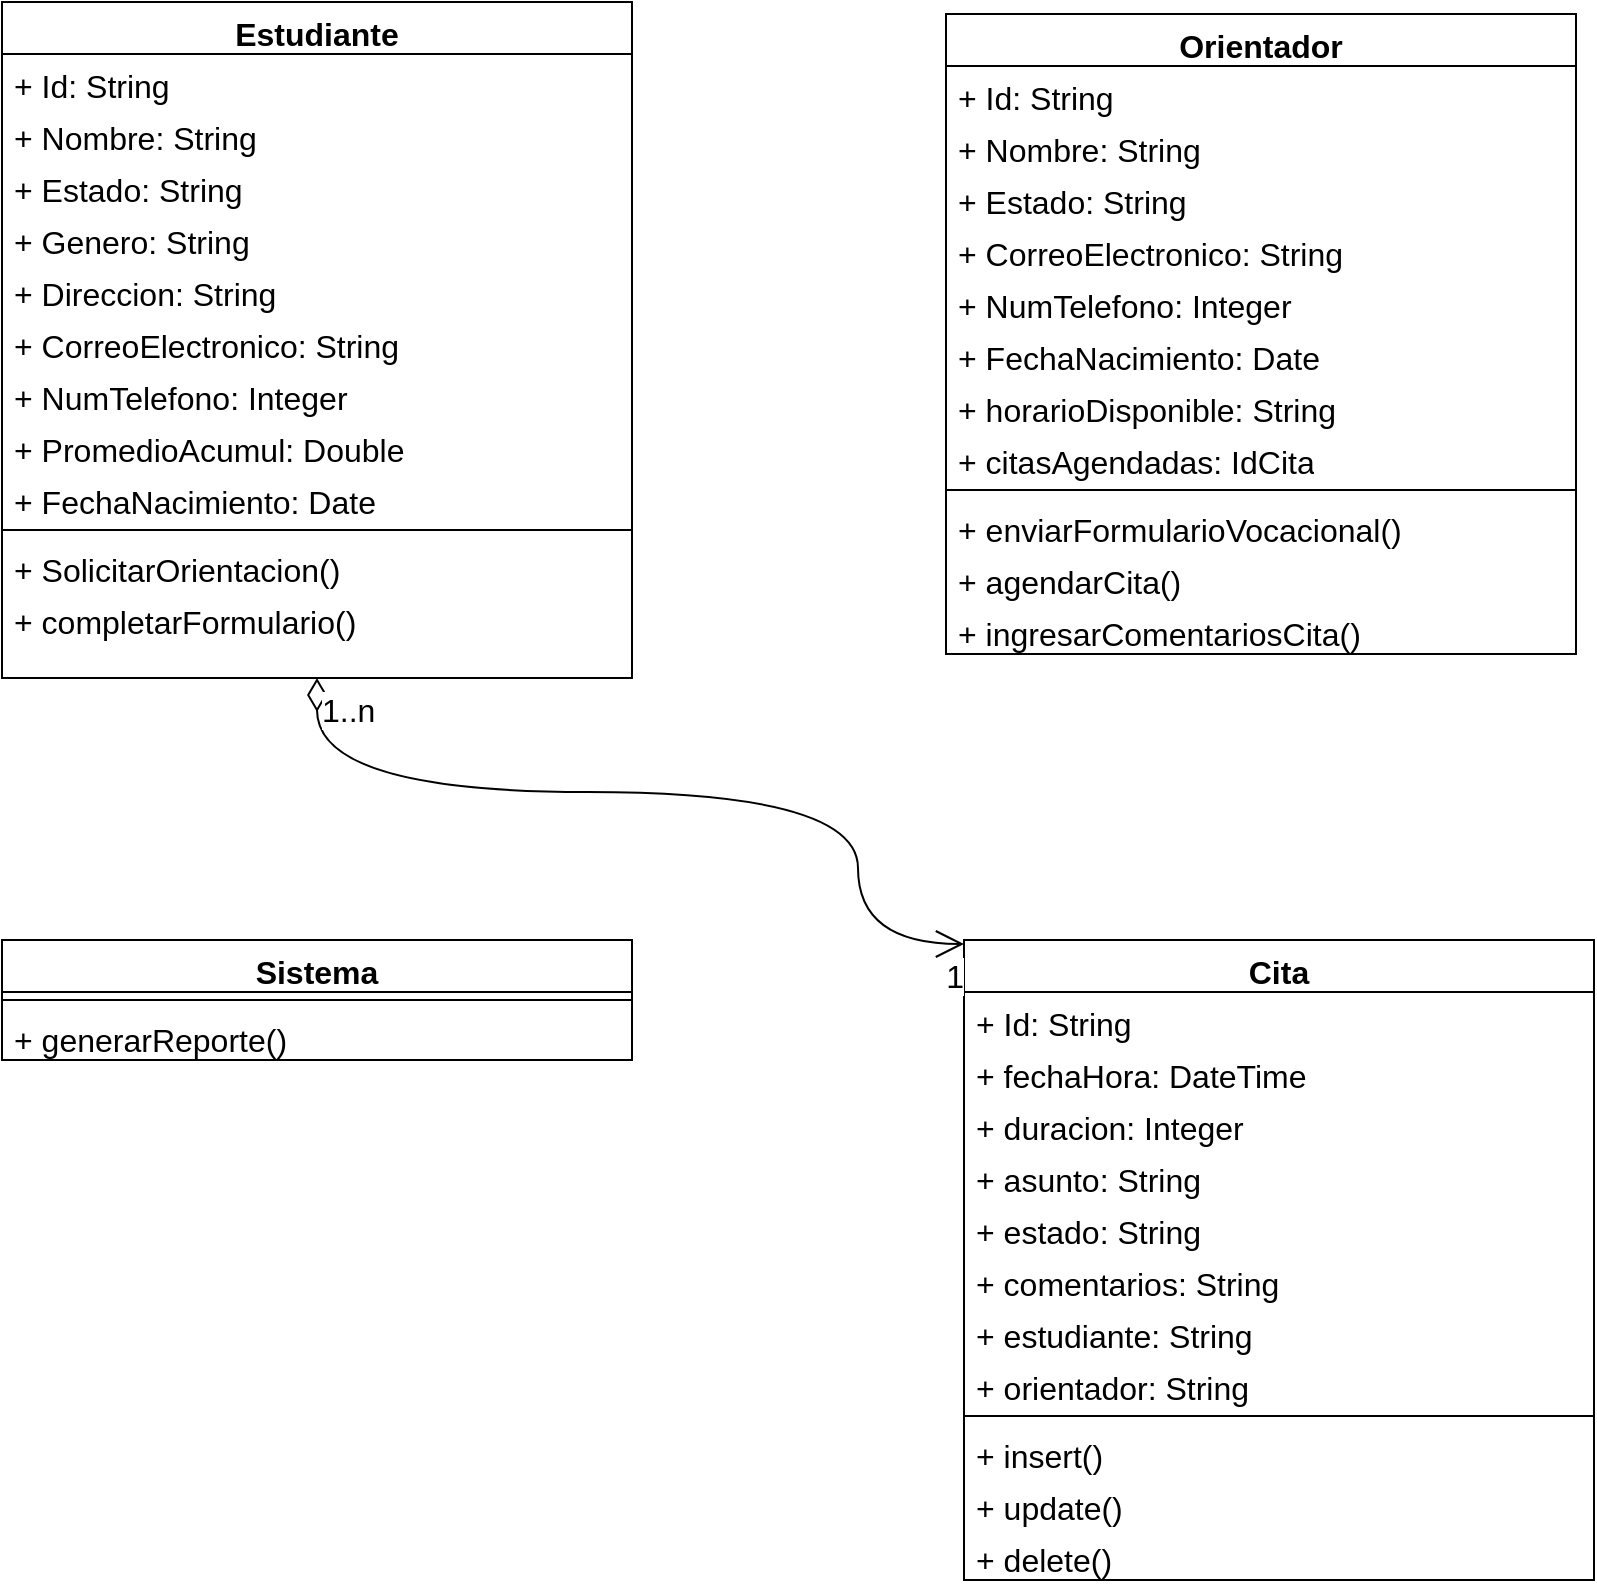 <mxfile version="21.3.6" type="device">
  <diagram name="Página-1" id="3j4W_oG8lDa0zycn2LDr">
    <mxGraphModel dx="929" dy="1469" grid="0" gridSize="10" guides="1" tooltips="1" connect="1" arrows="1" fold="1" page="0" pageScale="1" pageWidth="827" pageHeight="1169" math="0" shadow="0">
      <root>
        <mxCell id="0" />
        <mxCell id="1" parent="0" />
        <mxCell id="edPVDXVWWwwk5Bqhe34E-1" value="Estudiante" style="swimlane;fontStyle=1;align=center;verticalAlign=top;childLayout=stackLayout;horizontal=1;startSize=26;horizontalStack=0;resizeParent=1;resizeParentMax=0;resizeLast=0;collapsible=1;marginBottom=0;whiteSpace=wrap;html=1;fontSize=16;" vertex="1" parent="1">
          <mxGeometry x="6" y="-102" width="315" height="338" as="geometry" />
        </mxCell>
        <mxCell id="edPVDXVWWwwk5Bqhe34E-2" value="+ Id: String" style="text;strokeColor=none;fillColor=none;align=left;verticalAlign=top;spacingLeft=4;spacingRight=4;overflow=hidden;rotatable=0;points=[[0,0.5],[1,0.5]];portConstraint=eastwest;whiteSpace=wrap;html=1;fontSize=16;" vertex="1" parent="edPVDXVWWwwk5Bqhe34E-1">
          <mxGeometry y="26" width="315" height="26" as="geometry" />
        </mxCell>
        <mxCell id="edPVDXVWWwwk5Bqhe34E-6" value="+ Nombre: String" style="text;strokeColor=none;fillColor=none;align=left;verticalAlign=top;spacingLeft=4;spacingRight=4;overflow=hidden;rotatable=0;points=[[0,0.5],[1,0.5]];portConstraint=eastwest;whiteSpace=wrap;html=1;fontSize=16;" vertex="1" parent="edPVDXVWWwwk5Bqhe34E-1">
          <mxGeometry y="52" width="315" height="26" as="geometry" />
        </mxCell>
        <mxCell id="edPVDXVWWwwk5Bqhe34E-7" value="+ Estado: String" style="text;strokeColor=none;fillColor=none;align=left;verticalAlign=top;spacingLeft=4;spacingRight=4;overflow=hidden;rotatable=0;points=[[0,0.5],[1,0.5]];portConstraint=eastwest;whiteSpace=wrap;html=1;fontSize=16;" vertex="1" parent="edPVDXVWWwwk5Bqhe34E-1">
          <mxGeometry y="78" width="315" height="26" as="geometry" />
        </mxCell>
        <mxCell id="edPVDXVWWwwk5Bqhe34E-8" value="+ Genero: String" style="text;strokeColor=none;fillColor=none;align=left;verticalAlign=top;spacingLeft=4;spacingRight=4;overflow=hidden;rotatable=0;points=[[0,0.5],[1,0.5]];portConstraint=eastwest;whiteSpace=wrap;html=1;fontSize=16;" vertex="1" parent="edPVDXVWWwwk5Bqhe34E-1">
          <mxGeometry y="104" width="315" height="26" as="geometry" />
        </mxCell>
        <mxCell id="edPVDXVWWwwk5Bqhe34E-9" value="+ Direccion: String" style="text;strokeColor=none;fillColor=none;align=left;verticalAlign=top;spacingLeft=4;spacingRight=4;overflow=hidden;rotatable=0;points=[[0,0.5],[1,0.5]];portConstraint=eastwest;whiteSpace=wrap;html=1;fontSize=16;" vertex="1" parent="edPVDXVWWwwk5Bqhe34E-1">
          <mxGeometry y="130" width="315" height="26" as="geometry" />
        </mxCell>
        <mxCell id="edPVDXVWWwwk5Bqhe34E-10" value="+ CorreoElectronico: String" style="text;strokeColor=none;fillColor=none;align=left;verticalAlign=top;spacingLeft=4;spacingRight=4;overflow=hidden;rotatable=0;points=[[0,0.5],[1,0.5]];portConstraint=eastwest;whiteSpace=wrap;html=1;fontSize=16;" vertex="1" parent="edPVDXVWWwwk5Bqhe34E-1">
          <mxGeometry y="156" width="315" height="26" as="geometry" />
        </mxCell>
        <mxCell id="edPVDXVWWwwk5Bqhe34E-11" value="+ NumTelefono: Integer" style="text;strokeColor=none;fillColor=none;align=left;verticalAlign=top;spacingLeft=4;spacingRight=4;overflow=hidden;rotatable=0;points=[[0,0.5],[1,0.5]];portConstraint=eastwest;whiteSpace=wrap;html=1;fontSize=16;" vertex="1" parent="edPVDXVWWwwk5Bqhe34E-1">
          <mxGeometry y="182" width="315" height="26" as="geometry" />
        </mxCell>
        <mxCell id="edPVDXVWWwwk5Bqhe34E-12" value="+ PromedioAcumul: Double" style="text;strokeColor=none;fillColor=none;align=left;verticalAlign=top;spacingLeft=4;spacingRight=4;overflow=hidden;rotatable=0;points=[[0,0.5],[1,0.5]];portConstraint=eastwest;whiteSpace=wrap;html=1;fontSize=16;" vertex="1" parent="edPVDXVWWwwk5Bqhe34E-1">
          <mxGeometry y="208" width="315" height="26" as="geometry" />
        </mxCell>
        <mxCell id="edPVDXVWWwwk5Bqhe34E-13" value="+ FechaNacimiento: Date" style="text;strokeColor=none;fillColor=none;align=left;verticalAlign=top;spacingLeft=4;spacingRight=4;overflow=hidden;rotatable=0;points=[[0,0.5],[1,0.5]];portConstraint=eastwest;whiteSpace=wrap;html=1;fontSize=16;" vertex="1" parent="edPVDXVWWwwk5Bqhe34E-1">
          <mxGeometry y="234" width="315" height="26" as="geometry" />
        </mxCell>
        <mxCell id="edPVDXVWWwwk5Bqhe34E-3" value="" style="line;strokeWidth=1;fillColor=none;align=left;verticalAlign=middle;spacingTop=-1;spacingLeft=3;spacingRight=3;rotatable=0;labelPosition=right;points=[];portConstraint=eastwest;strokeColor=inherit;fontSize=16;" vertex="1" parent="edPVDXVWWwwk5Bqhe34E-1">
          <mxGeometry y="260" width="315" height="8" as="geometry" />
        </mxCell>
        <mxCell id="edPVDXVWWwwk5Bqhe34E-4" value="+ SolicitarOrientacion()" style="text;strokeColor=none;fillColor=none;align=left;verticalAlign=top;spacingLeft=4;spacingRight=4;overflow=hidden;rotatable=0;points=[[0,0.5],[1,0.5]];portConstraint=eastwest;whiteSpace=wrap;html=1;fontSize=16;" vertex="1" parent="edPVDXVWWwwk5Bqhe34E-1">
          <mxGeometry y="268" width="315" height="26" as="geometry" />
        </mxCell>
        <mxCell id="edPVDXVWWwwk5Bqhe34E-15" value="+ completarFormulario()" style="text;strokeColor=none;fillColor=none;align=left;verticalAlign=top;spacingLeft=4;spacingRight=4;overflow=hidden;rotatable=0;points=[[0,0.5],[1,0.5]];portConstraint=eastwest;whiteSpace=wrap;html=1;fontSize=16;" vertex="1" parent="edPVDXVWWwwk5Bqhe34E-1">
          <mxGeometry y="294" width="315" height="44" as="geometry" />
        </mxCell>
        <mxCell id="edPVDXVWWwwk5Bqhe34E-18" value="Orientador" style="swimlane;fontStyle=1;align=center;verticalAlign=top;childLayout=stackLayout;horizontal=1;startSize=26;horizontalStack=0;resizeParent=1;resizeParentMax=0;resizeLast=0;collapsible=1;marginBottom=0;whiteSpace=wrap;html=1;fontSize=16;" vertex="1" parent="1">
          <mxGeometry x="478" y="-96" width="315" height="320" as="geometry" />
        </mxCell>
        <mxCell id="edPVDXVWWwwk5Bqhe34E-19" value="+ Id: String" style="text;strokeColor=none;fillColor=none;align=left;verticalAlign=top;spacingLeft=4;spacingRight=4;overflow=hidden;rotatable=0;points=[[0,0.5],[1,0.5]];portConstraint=eastwest;whiteSpace=wrap;html=1;fontSize=16;" vertex="1" parent="edPVDXVWWwwk5Bqhe34E-18">
          <mxGeometry y="26" width="315" height="26" as="geometry" />
        </mxCell>
        <mxCell id="edPVDXVWWwwk5Bqhe34E-20" value="+ Nombre: String" style="text;strokeColor=none;fillColor=none;align=left;verticalAlign=top;spacingLeft=4;spacingRight=4;overflow=hidden;rotatable=0;points=[[0,0.5],[1,0.5]];portConstraint=eastwest;whiteSpace=wrap;html=1;fontSize=16;" vertex="1" parent="edPVDXVWWwwk5Bqhe34E-18">
          <mxGeometry y="52" width="315" height="26" as="geometry" />
        </mxCell>
        <mxCell id="edPVDXVWWwwk5Bqhe34E-21" value="+ Estado: String" style="text;strokeColor=none;fillColor=none;align=left;verticalAlign=top;spacingLeft=4;spacingRight=4;overflow=hidden;rotatable=0;points=[[0,0.5],[1,0.5]];portConstraint=eastwest;whiteSpace=wrap;html=1;fontSize=16;" vertex="1" parent="edPVDXVWWwwk5Bqhe34E-18">
          <mxGeometry y="78" width="315" height="26" as="geometry" />
        </mxCell>
        <mxCell id="edPVDXVWWwwk5Bqhe34E-24" value="+ CorreoElectronico: String" style="text;strokeColor=none;fillColor=none;align=left;verticalAlign=top;spacingLeft=4;spacingRight=4;overflow=hidden;rotatable=0;points=[[0,0.5],[1,0.5]];portConstraint=eastwest;whiteSpace=wrap;html=1;fontSize=16;" vertex="1" parent="edPVDXVWWwwk5Bqhe34E-18">
          <mxGeometry y="104" width="315" height="26" as="geometry" />
        </mxCell>
        <mxCell id="edPVDXVWWwwk5Bqhe34E-25" value="+ NumTelefono: Integer" style="text;strokeColor=none;fillColor=none;align=left;verticalAlign=top;spacingLeft=4;spacingRight=4;overflow=hidden;rotatable=0;points=[[0,0.5],[1,0.5]];portConstraint=eastwest;whiteSpace=wrap;html=1;fontSize=16;" vertex="1" parent="edPVDXVWWwwk5Bqhe34E-18">
          <mxGeometry y="130" width="315" height="26" as="geometry" />
        </mxCell>
        <mxCell id="edPVDXVWWwwk5Bqhe34E-27" value="+ FechaNacimiento: Date" style="text;strokeColor=none;fillColor=none;align=left;verticalAlign=top;spacingLeft=4;spacingRight=4;overflow=hidden;rotatable=0;points=[[0,0.5],[1,0.5]];portConstraint=eastwest;whiteSpace=wrap;html=1;fontSize=16;" vertex="1" parent="edPVDXVWWwwk5Bqhe34E-18">
          <mxGeometry y="156" width="315" height="26" as="geometry" />
        </mxCell>
        <mxCell id="edPVDXVWWwwk5Bqhe34E-32" value="+ horarioDisponible: String" style="text;strokeColor=none;fillColor=none;align=left;verticalAlign=top;spacingLeft=4;spacingRight=4;overflow=hidden;rotatable=0;points=[[0,0.5],[1,0.5]];portConstraint=eastwest;whiteSpace=wrap;html=1;fontSize=16;" vertex="1" parent="edPVDXVWWwwk5Bqhe34E-18">
          <mxGeometry y="182" width="315" height="26" as="geometry" />
        </mxCell>
        <mxCell id="edPVDXVWWwwk5Bqhe34E-33" value="+ citasAgendadas: IdCita" style="text;strokeColor=none;fillColor=none;align=left;verticalAlign=top;spacingLeft=4;spacingRight=4;overflow=hidden;rotatable=0;points=[[0,0.5],[1,0.5]];portConstraint=eastwest;whiteSpace=wrap;html=1;fontSize=16;" vertex="1" parent="edPVDXVWWwwk5Bqhe34E-18">
          <mxGeometry y="208" width="315" height="26" as="geometry" />
        </mxCell>
        <mxCell id="edPVDXVWWwwk5Bqhe34E-28" value="" style="line;strokeWidth=1;fillColor=none;align=left;verticalAlign=middle;spacingTop=-1;spacingLeft=3;spacingRight=3;rotatable=0;labelPosition=right;points=[];portConstraint=eastwest;strokeColor=inherit;fontSize=16;" vertex="1" parent="edPVDXVWWwwk5Bqhe34E-18">
          <mxGeometry y="234" width="315" height="8" as="geometry" />
        </mxCell>
        <mxCell id="edPVDXVWWwwk5Bqhe34E-29" value="+ enviarFormularioVocacional()" style="text;strokeColor=none;fillColor=none;align=left;verticalAlign=top;spacingLeft=4;spacingRight=4;overflow=hidden;rotatable=0;points=[[0,0.5],[1,0.5]];portConstraint=eastwest;whiteSpace=wrap;html=1;fontSize=16;" vertex="1" parent="edPVDXVWWwwk5Bqhe34E-18">
          <mxGeometry y="242" width="315" height="26" as="geometry" />
        </mxCell>
        <mxCell id="edPVDXVWWwwk5Bqhe34E-30" value="+ agendarCita()" style="text;strokeColor=none;fillColor=none;align=left;verticalAlign=top;spacingLeft=4;spacingRight=4;overflow=hidden;rotatable=0;points=[[0,0.5],[1,0.5]];portConstraint=eastwest;whiteSpace=wrap;html=1;fontSize=16;" vertex="1" parent="edPVDXVWWwwk5Bqhe34E-18">
          <mxGeometry y="268" width="315" height="26" as="geometry" />
        </mxCell>
        <mxCell id="edPVDXVWWwwk5Bqhe34E-31" value="+ ingresarComentariosCita()" style="text;strokeColor=none;fillColor=none;align=left;verticalAlign=top;spacingLeft=4;spacingRight=4;overflow=hidden;rotatable=0;points=[[0,0.5],[1,0.5]];portConstraint=eastwest;whiteSpace=wrap;html=1;fontSize=16;" vertex="1" parent="edPVDXVWWwwk5Bqhe34E-18">
          <mxGeometry y="294" width="315" height="26" as="geometry" />
        </mxCell>
        <mxCell id="edPVDXVWWwwk5Bqhe34E-34" value="Cita" style="swimlane;fontStyle=1;align=center;verticalAlign=top;childLayout=stackLayout;horizontal=1;startSize=26;horizontalStack=0;resizeParent=1;resizeParentMax=0;resizeLast=0;collapsible=1;marginBottom=0;whiteSpace=wrap;html=1;fontSize=16;" vertex="1" parent="1">
          <mxGeometry x="487" y="367" width="315" height="320" as="geometry" />
        </mxCell>
        <mxCell id="edPVDXVWWwwk5Bqhe34E-35" value="+ Id: String" style="text;strokeColor=none;fillColor=none;align=left;verticalAlign=top;spacingLeft=4;spacingRight=4;overflow=hidden;rotatable=0;points=[[0,0.5],[1,0.5]];portConstraint=eastwest;whiteSpace=wrap;html=1;fontSize=16;" vertex="1" parent="edPVDXVWWwwk5Bqhe34E-34">
          <mxGeometry y="26" width="315" height="26" as="geometry" />
        </mxCell>
        <mxCell id="edPVDXVWWwwk5Bqhe34E-36" value="+ fechaHora: DateTime" style="text;strokeColor=none;fillColor=none;align=left;verticalAlign=top;spacingLeft=4;spacingRight=4;overflow=hidden;rotatable=0;points=[[0,0.5],[1,0.5]];portConstraint=eastwest;whiteSpace=wrap;html=1;fontSize=16;" vertex="1" parent="edPVDXVWWwwk5Bqhe34E-34">
          <mxGeometry y="52" width="315" height="26" as="geometry" />
        </mxCell>
        <mxCell id="edPVDXVWWwwk5Bqhe34E-37" value="+ duracion: Integer" style="text;strokeColor=none;fillColor=none;align=left;verticalAlign=top;spacingLeft=4;spacingRight=4;overflow=hidden;rotatable=0;points=[[0,0.5],[1,0.5]];portConstraint=eastwest;whiteSpace=wrap;html=1;fontSize=16;" vertex="1" parent="edPVDXVWWwwk5Bqhe34E-34">
          <mxGeometry y="78" width="315" height="26" as="geometry" />
        </mxCell>
        <mxCell id="edPVDXVWWwwk5Bqhe34E-38" value="+ asunto: String" style="text;strokeColor=none;fillColor=none;align=left;verticalAlign=top;spacingLeft=4;spacingRight=4;overflow=hidden;rotatable=0;points=[[0,0.5],[1,0.5]];portConstraint=eastwest;whiteSpace=wrap;html=1;fontSize=16;" vertex="1" parent="edPVDXVWWwwk5Bqhe34E-34">
          <mxGeometry y="104" width="315" height="26" as="geometry" />
        </mxCell>
        <mxCell id="edPVDXVWWwwk5Bqhe34E-39" value="+ estado: String" style="text;strokeColor=none;fillColor=none;align=left;verticalAlign=top;spacingLeft=4;spacingRight=4;overflow=hidden;rotatable=0;points=[[0,0.5],[1,0.5]];portConstraint=eastwest;whiteSpace=wrap;html=1;fontSize=16;" vertex="1" parent="edPVDXVWWwwk5Bqhe34E-34">
          <mxGeometry y="130" width="315" height="26" as="geometry" />
        </mxCell>
        <mxCell id="edPVDXVWWwwk5Bqhe34E-40" value="+ comentarios: String" style="text;strokeColor=none;fillColor=none;align=left;verticalAlign=top;spacingLeft=4;spacingRight=4;overflow=hidden;rotatable=0;points=[[0,0.5],[1,0.5]];portConstraint=eastwest;whiteSpace=wrap;html=1;fontSize=16;" vertex="1" parent="edPVDXVWWwwk5Bqhe34E-34">
          <mxGeometry y="156" width="315" height="26" as="geometry" />
        </mxCell>
        <mxCell id="edPVDXVWWwwk5Bqhe34E-41" value="+ estudiante: String" style="text;strokeColor=none;fillColor=none;align=left;verticalAlign=top;spacingLeft=4;spacingRight=4;overflow=hidden;rotatable=0;points=[[0,0.5],[1,0.5]];portConstraint=eastwest;whiteSpace=wrap;html=1;fontSize=16;" vertex="1" parent="edPVDXVWWwwk5Bqhe34E-34">
          <mxGeometry y="182" width="315" height="26" as="geometry" />
        </mxCell>
        <mxCell id="edPVDXVWWwwk5Bqhe34E-42" value="+ orientador: String" style="text;strokeColor=none;fillColor=none;align=left;verticalAlign=top;spacingLeft=4;spacingRight=4;overflow=hidden;rotatable=0;points=[[0,0.5],[1,0.5]];portConstraint=eastwest;whiteSpace=wrap;html=1;fontSize=16;" vertex="1" parent="edPVDXVWWwwk5Bqhe34E-34">
          <mxGeometry y="208" width="315" height="26" as="geometry" />
        </mxCell>
        <mxCell id="edPVDXVWWwwk5Bqhe34E-43" value="" style="line;strokeWidth=1;fillColor=none;align=left;verticalAlign=middle;spacingTop=-1;spacingLeft=3;spacingRight=3;rotatable=0;labelPosition=right;points=[];portConstraint=eastwest;strokeColor=inherit;fontSize=16;" vertex="1" parent="edPVDXVWWwwk5Bqhe34E-34">
          <mxGeometry y="234" width="315" height="8" as="geometry" />
        </mxCell>
        <mxCell id="edPVDXVWWwwk5Bqhe34E-44" value="+ insert()" style="text;strokeColor=none;fillColor=none;align=left;verticalAlign=top;spacingLeft=4;spacingRight=4;overflow=hidden;rotatable=0;points=[[0,0.5],[1,0.5]];portConstraint=eastwest;whiteSpace=wrap;html=1;fontSize=16;" vertex="1" parent="edPVDXVWWwwk5Bqhe34E-34">
          <mxGeometry y="242" width="315" height="26" as="geometry" />
        </mxCell>
        <mxCell id="edPVDXVWWwwk5Bqhe34E-45" value="+ update()" style="text;strokeColor=none;fillColor=none;align=left;verticalAlign=top;spacingLeft=4;spacingRight=4;overflow=hidden;rotatable=0;points=[[0,0.5],[1,0.5]];portConstraint=eastwest;whiteSpace=wrap;html=1;fontSize=16;" vertex="1" parent="edPVDXVWWwwk5Bqhe34E-34">
          <mxGeometry y="268" width="315" height="26" as="geometry" />
        </mxCell>
        <mxCell id="edPVDXVWWwwk5Bqhe34E-46" value="+ delete()" style="text;strokeColor=none;fillColor=none;align=left;verticalAlign=top;spacingLeft=4;spacingRight=4;overflow=hidden;rotatable=0;points=[[0,0.5],[1,0.5]];portConstraint=eastwest;whiteSpace=wrap;html=1;fontSize=16;" vertex="1" parent="edPVDXVWWwwk5Bqhe34E-34">
          <mxGeometry y="294" width="315" height="26" as="geometry" />
        </mxCell>
        <mxCell id="edPVDXVWWwwk5Bqhe34E-48" value="Sistema" style="swimlane;fontStyle=1;align=center;verticalAlign=top;childLayout=stackLayout;horizontal=1;startSize=26;horizontalStack=0;resizeParent=1;resizeParentMax=0;resizeLast=0;collapsible=1;marginBottom=0;whiteSpace=wrap;html=1;fontSize=16;" vertex="1" parent="1">
          <mxGeometry x="6" y="367" width="315" height="60" as="geometry" />
        </mxCell>
        <mxCell id="edPVDXVWWwwk5Bqhe34E-57" value="" style="line;strokeWidth=1;fillColor=none;align=left;verticalAlign=middle;spacingTop=-1;spacingLeft=3;spacingRight=3;rotatable=0;labelPosition=right;points=[];portConstraint=eastwest;strokeColor=inherit;fontSize=16;" vertex="1" parent="edPVDXVWWwwk5Bqhe34E-48">
          <mxGeometry y="26" width="315" height="8" as="geometry" />
        </mxCell>
        <mxCell id="edPVDXVWWwwk5Bqhe34E-60" value="+ generarReporte()" style="text;strokeColor=none;fillColor=none;align=left;verticalAlign=top;spacingLeft=4;spacingRight=4;overflow=hidden;rotatable=0;points=[[0,0.5],[1,0.5]];portConstraint=eastwest;whiteSpace=wrap;html=1;fontSize=16;" vertex="1" parent="edPVDXVWWwwk5Bqhe34E-48">
          <mxGeometry y="34" width="315" height="26" as="geometry" />
        </mxCell>
        <mxCell id="edPVDXVWWwwk5Bqhe34E-62" value="" style="endArrow=open;html=1;endSize=12;startArrow=diamondThin;startSize=14;startFill=0;edgeStyle=orthogonalEdgeStyle;rounded=0;fontSize=12;curved=1;" edge="1" parent="1" source="edPVDXVWWwwk5Bqhe34E-1" target="edPVDXVWWwwk5Bqhe34E-34">
          <mxGeometry relative="1" as="geometry">
            <mxPoint x="368" y="344" as="sourcePoint" />
            <mxPoint x="546" y="381" as="targetPoint" />
            <Array as="points">
              <mxPoint x="164" y="293" />
              <mxPoint x="434" y="293" />
              <mxPoint x="434" y="369" />
            </Array>
            <mxPoint as="offset" />
          </mxGeometry>
        </mxCell>
        <mxCell id="edPVDXVWWwwk5Bqhe34E-63" value="1..n" style="edgeLabel;resizable=0;html=1;align=left;verticalAlign=top;fontSize=16;" connectable="0" vertex="1" parent="edPVDXVWWwwk5Bqhe34E-62">
          <mxGeometry x="-1" relative="1" as="geometry" />
        </mxCell>
        <mxCell id="edPVDXVWWwwk5Bqhe34E-64" value="1" style="edgeLabel;resizable=0;html=1;align=right;verticalAlign=top;fontSize=16;" connectable="0" vertex="1" parent="edPVDXVWWwwk5Bqhe34E-62">
          <mxGeometry x="1" relative="1" as="geometry" />
        </mxCell>
      </root>
    </mxGraphModel>
  </diagram>
</mxfile>
